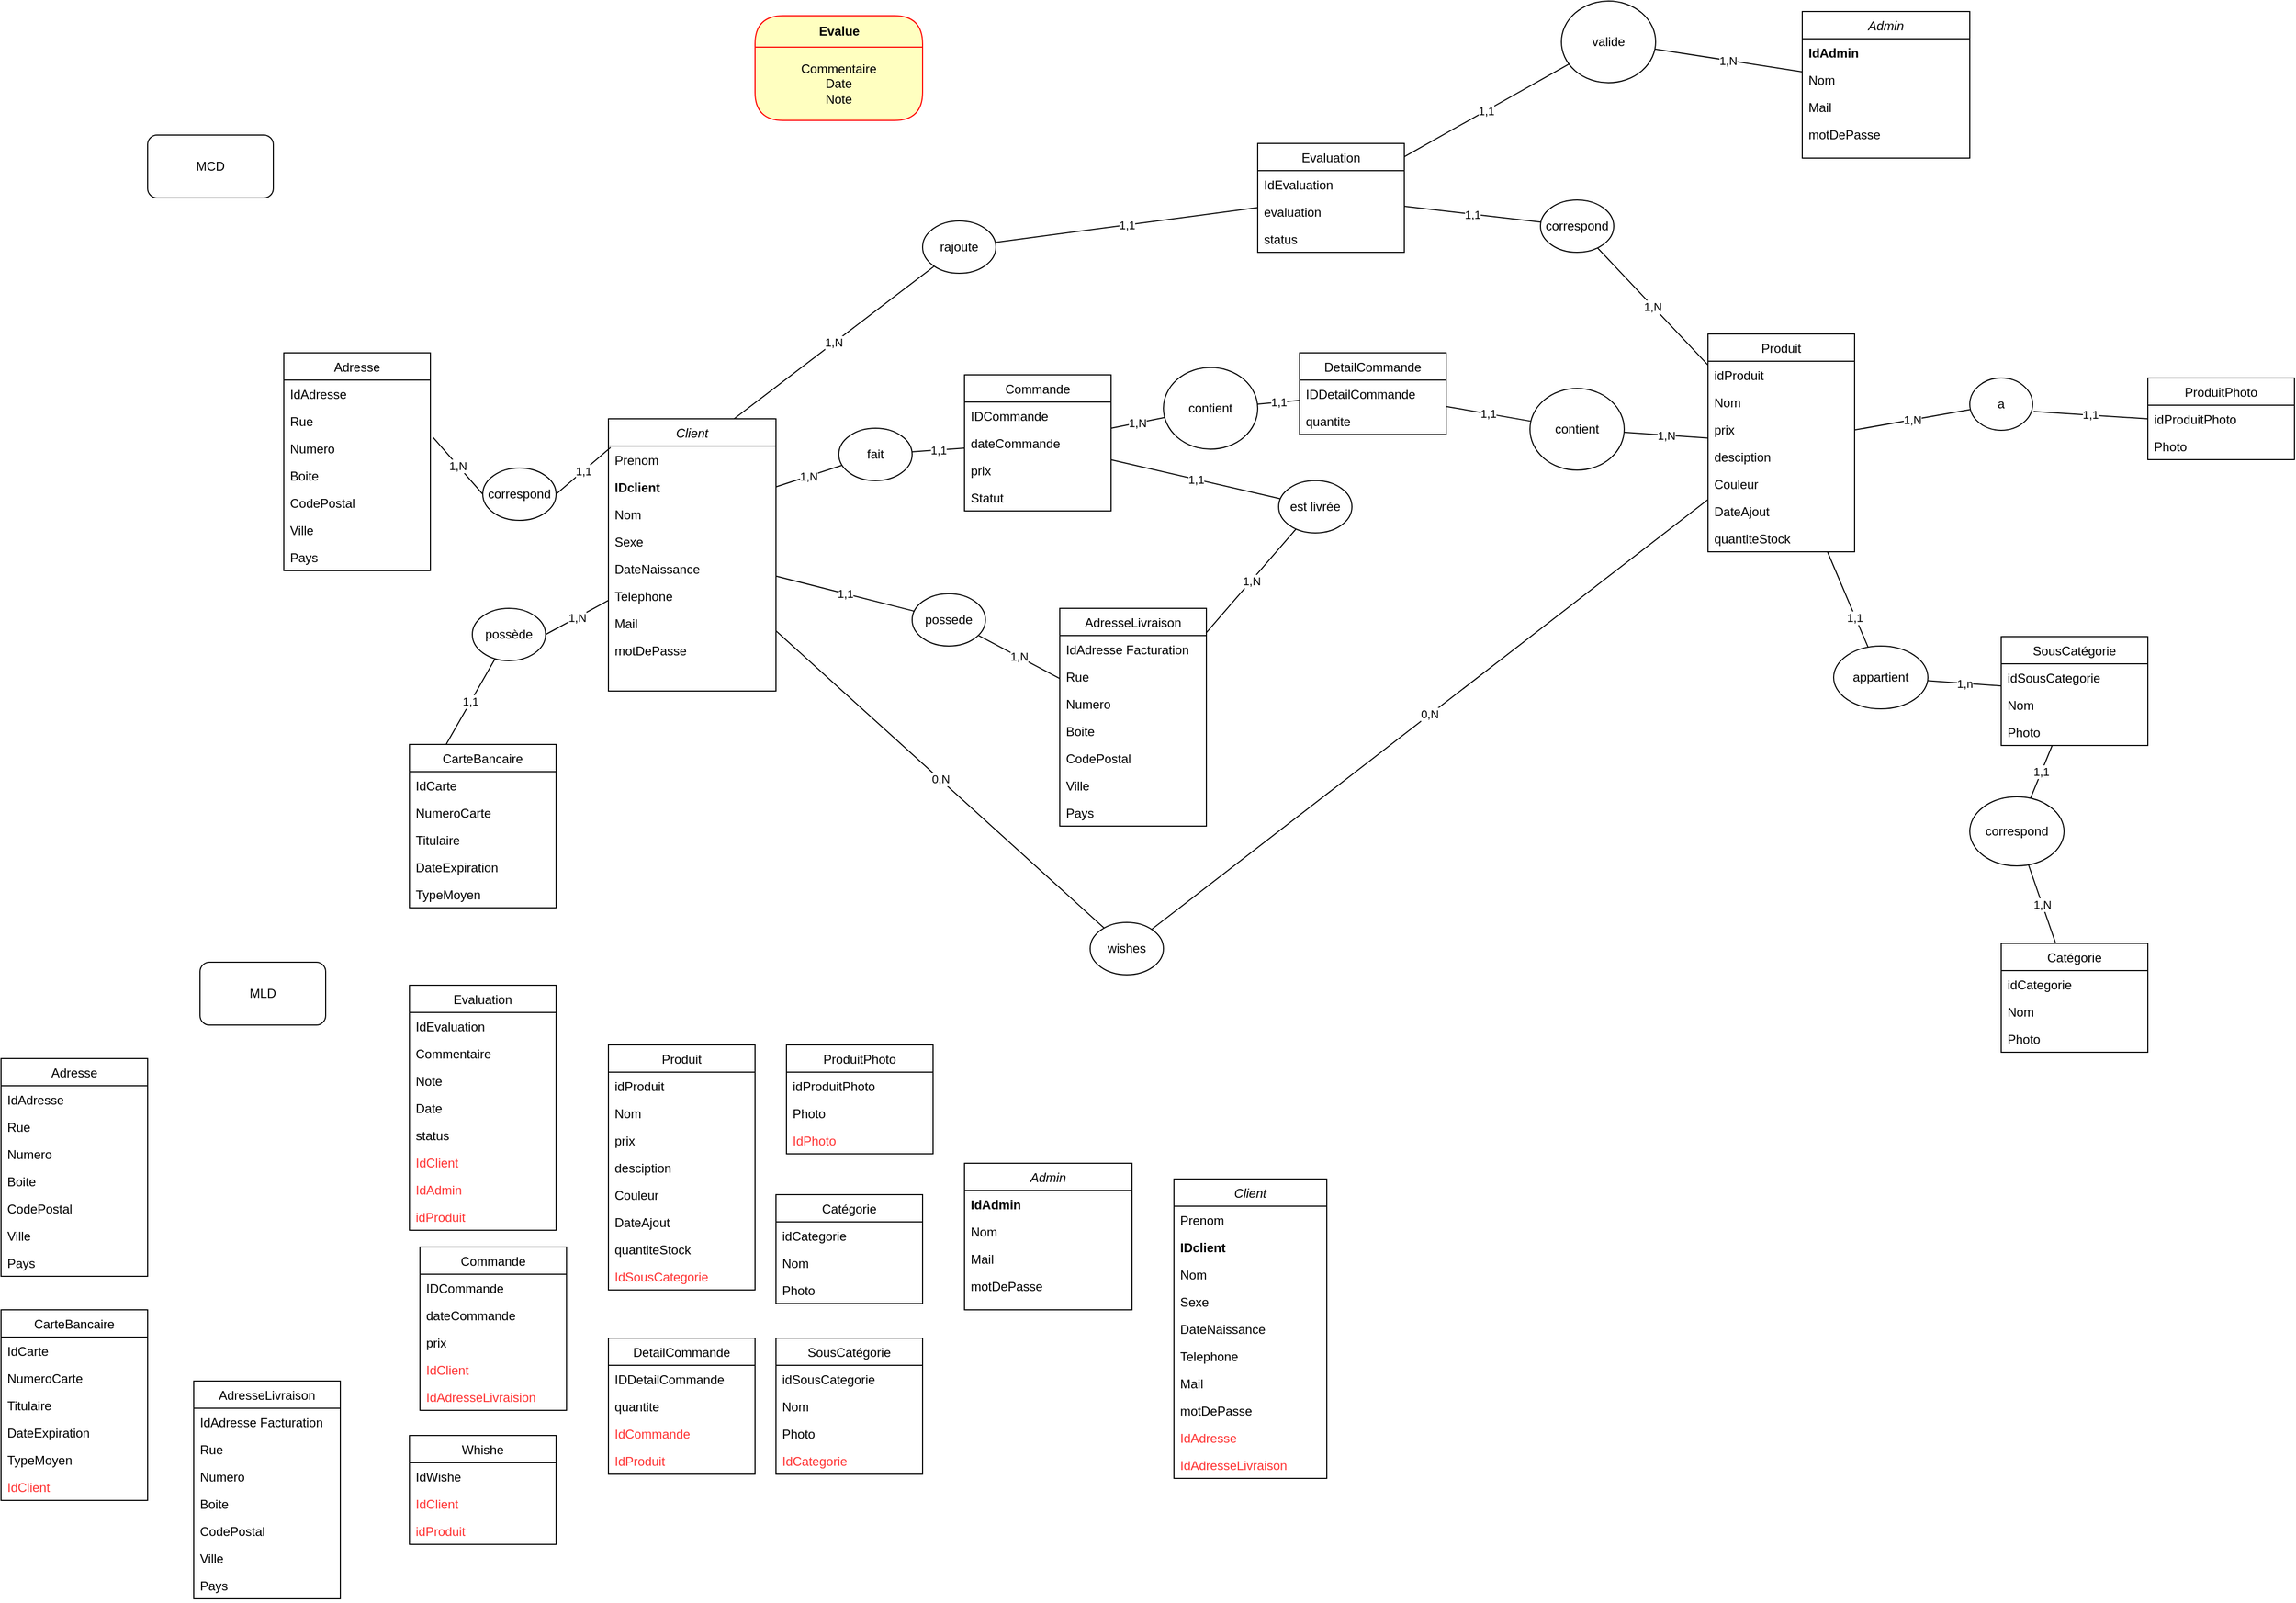 <mxfile version="13.6.2" type="device"><diagram id="tZwseEPi6iaYoEgMJnL9" name="Page-1"><mxGraphModel dx="1182" dy="1961" grid="1" gridSize="10" guides="1" tooltips="1" connect="1" arrows="1" fold="1" page="1" pageScale="1" pageWidth="827" pageHeight="1169" math="0" shadow="0"><root><mxCell id="0"/><mxCell id="1" parent="0"/><mxCell id="vcmM4hn7foM2d-s0weRd-78" value="1,n" style="endArrow=none;html=1;" parent="1" source="vcmM4hn7foM2d-s0weRd-72" target="vcmM4hn7foM2d-s0weRd-87" edge="1"><mxGeometry width="50" height="50" relative="1" as="geometry"><mxPoint x="2180" y="638" as="sourcePoint"/><mxPoint x="2180.707" y="351.739" as="targetPoint"/></mxGeometry></mxCell><mxCell id="vcmM4hn7foM2d-s0weRd-87" value="appartient" style="ellipse;whiteSpace=wrap;html=1;" parent="1" vertex="1"><mxGeometry x="1980" y="286" width="90" height="60" as="geometry"/></mxCell><mxCell id="vcmM4hn7foM2d-s0weRd-89" value="1,N" style="endArrow=none;html=1;" parent="1" source="v19GGUvGQYkKUI-MG2ty-47" target="vcmM4hn7foM2d-s0weRd-20" edge="1"><mxGeometry width="50" height="50" relative="1" as="geometry"><mxPoint x="1840" y="-290" as="sourcePoint"/><mxPoint x="2130" y="400" as="targetPoint"/></mxGeometry></mxCell><mxCell id="vcmM4hn7foM2d-s0weRd-91" value="" style="endArrow=none;html=1;" parent="1" source="vcmM4hn7foM2d-s0weRd-87" target="v19GGUvGQYkKUI-MG2ty-13" edge="1"><mxGeometry width="50" height="50" relative="1" as="geometry"><mxPoint x="1880" y="285.004" as="sourcePoint"/><mxPoint x="2238.18" y="356.212" as="targetPoint"/></mxGeometry></mxCell><mxCell id="vcmM4hn7foM2d-s0weRd-92" value="1,1" style="edgeLabel;html=1;align=center;verticalAlign=middle;resizable=0;points=[];" parent="vcmM4hn7foM2d-s0weRd-91" vertex="1" connectable="0"><mxGeometry x="-0.366" y="1" relative="1" as="geometry"><mxPoint as="offset"/></mxGeometry></mxCell><mxCell id="vcmM4hn7foM2d-s0weRd-93" value="1,1" style="endArrow=none;html=1;" parent="1" source="vcmM4hn7foM2d-s0weRd-72" target="v19GGUvGQYkKUI-MG2ty-44" edge="1"><mxGeometry width="50" height="50" relative="1" as="geometry"><mxPoint x="2170" y="327" as="sourcePoint"/><mxPoint x="2240" y="500" as="targetPoint"/></mxGeometry></mxCell><mxCell id="vcmM4hn7foM2d-s0weRd-98" value="wishes" style="ellipse;whiteSpace=wrap;html=1;" parent="1" vertex="1"><mxGeometry x="1270" y="550" width="70" height="50" as="geometry"/></mxCell><mxCell id="vcmM4hn7foM2d-s0weRd-99" value="0,N" style="endArrow=none;html=1;" parent="1" source="vcmM4hn7foM2d-s0weRd-6" target="vcmM4hn7foM2d-s0weRd-98" edge="1"><mxGeometry width="50" height="50" relative="1" as="geometry"><mxPoint x="1348.56" y="482.624" as="sourcePoint"/><mxPoint x="1854.78" y="311.164" as="targetPoint"/></mxGeometry></mxCell><mxCell id="vcmM4hn7foM2d-s0weRd-100" value="0,N" style="endArrow=none;html=1;" parent="1" source="vcmM4hn7foM2d-s0weRd-98" target="v19GGUvGQYkKUI-MG2ty-13" edge="1"><mxGeometry width="50" height="50" relative="1" as="geometry"><mxPoint x="1900" y="416.37" as="sourcePoint"/><mxPoint x="2017.4" y="198.794" as="targetPoint"/></mxGeometry></mxCell><mxCell id="vcmM4hn7foM2d-s0weRd-102" value="1,N" style="endArrow=none;html=1;exitX=1;exitY=0.5;exitDx=0;exitDy=0;" parent="1" source="vcmM4hn7foM2d-s0weRd-7" target="v19GGUvGQYkKUI-MG2ty-8" edge="1"><mxGeometry width="50" height="50" relative="1" as="geometry"><mxPoint x="1760" y="199" as="sourcePoint"/><mxPoint x="1030" y="120" as="targetPoint"/></mxGeometry></mxCell><mxCell id="vcmM4hn7foM2d-s0weRd-57" value="Catégorie" style="swimlane;fontStyle=0;childLayout=stackLayout;horizontal=1;startSize=26;fillColor=none;horizontalStack=0;resizeParent=1;resizeParentMax=0;resizeLast=0;collapsible=1;marginBottom=0;" parent="1" vertex="1"><mxGeometry x="2140" y="570" width="140" height="104" as="geometry"/></mxCell><mxCell id="vcmM4hn7foM2d-s0weRd-58" value="idCategorie" style="text;strokeColor=none;fillColor=none;align=left;verticalAlign=top;spacingLeft=4;spacingRight=4;overflow=hidden;rotatable=0;points=[[0,0.5],[1,0.5]];portConstraint=eastwest;" parent="vcmM4hn7foM2d-s0weRd-57" vertex="1"><mxGeometry y="26" width="140" height="26" as="geometry"/></mxCell><mxCell id="9danTp29dvYhnfTLT1BF-5" value="Nom" style="text;strokeColor=none;fillColor=none;align=left;verticalAlign=top;spacingLeft=4;spacingRight=4;overflow=hidden;rotatable=0;points=[[0,0.5],[1,0.5]];portConstraint=eastwest;" vertex="1" parent="vcmM4hn7foM2d-s0weRd-57"><mxGeometry y="52" width="140" height="26" as="geometry"/></mxCell><mxCell id="vcmM4hn7foM2d-s0weRd-59" value="Photo" style="text;strokeColor=none;fillColor=none;align=left;verticalAlign=top;spacingLeft=4;spacingRight=4;overflow=hidden;rotatable=0;points=[[0,0.5],[1,0.5]];portConstraint=eastwest;" parent="vcmM4hn7foM2d-s0weRd-57" vertex="1"><mxGeometry y="78" width="140" height="26" as="geometry"/></mxCell><mxCell id="vcmM4hn7foM2d-s0weRd-72" value="SousCatégorie" style="swimlane;fontStyle=0;childLayout=stackLayout;horizontal=1;startSize=26;fillColor=none;horizontalStack=0;resizeParent=1;resizeParentMax=0;resizeLast=0;collapsible=1;marginBottom=0;" parent="1" vertex="1"><mxGeometry x="2140" y="277" width="140" height="104" as="geometry"/></mxCell><mxCell id="vcmM4hn7foM2d-s0weRd-73" value="idSousCategorie" style="text;strokeColor=none;fillColor=none;align=left;verticalAlign=top;spacingLeft=4;spacingRight=4;overflow=hidden;rotatable=0;points=[[0,0.5],[1,0.5]];portConstraint=eastwest;" parent="vcmM4hn7foM2d-s0weRd-72" vertex="1"><mxGeometry y="26" width="140" height="26" as="geometry"/></mxCell><mxCell id="vcmM4hn7foM2d-s0weRd-74" value="Nom" style="text;strokeColor=none;fillColor=none;align=left;verticalAlign=top;spacingLeft=4;spacingRight=4;overflow=hidden;rotatable=0;points=[[0,0.5],[1,0.5]];portConstraint=eastwest;" parent="vcmM4hn7foM2d-s0weRd-72" vertex="1"><mxGeometry y="52" width="140" height="26" as="geometry"/></mxCell><mxCell id="9danTp29dvYhnfTLT1BF-4" value="Photo" style="text;strokeColor=none;fillColor=none;align=left;verticalAlign=top;spacingLeft=4;spacingRight=4;overflow=hidden;rotatable=0;points=[[0,0.5],[1,0.5]];portConstraint=eastwest;" vertex="1" parent="vcmM4hn7foM2d-s0weRd-72"><mxGeometry y="78" width="140" height="26" as="geometry"/></mxCell><mxCell id="vcmM4hn7foM2d-s0weRd-137" value="correspond" style="ellipse;whiteSpace=wrap;html=1;" parent="1" vertex="1"><mxGeometry x="690" y="116" width="70" height="50" as="geometry"/></mxCell><mxCell id="vcmM4hn7foM2d-s0weRd-6" value="Client" style="swimlane;fontStyle=2;align=center;verticalAlign=top;childLayout=stackLayout;horizontal=1;startSize=26;horizontalStack=0;resizeParent=1;resizeLast=0;collapsible=1;marginBottom=0;rounded=0;shadow=0;strokeWidth=1;" parent="1" vertex="1"><mxGeometry x="810" y="69" width="160" height="260" as="geometry"><mxRectangle x="230" y="140" width="160" height="26" as="alternateBounds"/></mxGeometry></mxCell><mxCell id="vcmM4hn7foM2d-s0weRd-17" value="Prenom" style="text;align=left;verticalAlign=top;spacingLeft=4;spacingRight=4;overflow=hidden;rotatable=0;points=[[0,0.5],[1,0.5]];portConstraint=eastwest;rounded=0;shadow=0;html=0;" parent="vcmM4hn7foM2d-s0weRd-6" vertex="1"><mxGeometry y="26" width="160" height="26" as="geometry"/></mxCell><mxCell id="vcmM4hn7foM2d-s0weRd-7" value="IDclient" style="text;align=left;verticalAlign=top;spacingLeft=4;spacingRight=4;overflow=hidden;rotatable=0;points=[[0,0.5],[1,0.5]];portConstraint=eastwest;fontStyle=1" parent="vcmM4hn7foM2d-s0weRd-6" vertex="1"><mxGeometry y="52" width="160" height="26" as="geometry"/></mxCell><mxCell id="vcmM4hn7foM2d-s0weRd-18" value="Nom" style="text;align=left;verticalAlign=top;spacingLeft=4;spacingRight=4;overflow=hidden;rotatable=0;points=[[0,0.5],[1,0.5]];portConstraint=eastwest;rounded=0;shadow=0;html=0;" parent="vcmM4hn7foM2d-s0weRd-6" vertex="1"><mxGeometry y="78" width="160" height="26" as="geometry"/></mxCell><mxCell id="vcmM4hn7foM2d-s0weRd-19" value="Sexe" style="text;align=left;verticalAlign=top;spacingLeft=4;spacingRight=4;overflow=hidden;rotatable=0;points=[[0,0.5],[1,0.5]];portConstraint=eastwest;rounded=0;shadow=0;html=0;" parent="vcmM4hn7foM2d-s0weRd-6" vertex="1"><mxGeometry y="104" width="160" height="26" as="geometry"/></mxCell><mxCell id="vcmM4hn7foM2d-s0weRd-33" value="DateNaissance" style="text;align=left;verticalAlign=top;spacingLeft=4;spacingRight=4;overflow=hidden;rotatable=0;points=[[0,0.5],[1,0.5]];portConstraint=eastwest;rounded=0;shadow=0;html=0;" parent="vcmM4hn7foM2d-s0weRd-6" vertex="1"><mxGeometry y="130" width="160" height="26" as="geometry"/></mxCell><mxCell id="vcmM4hn7foM2d-s0weRd-12" value="Telephone" style="text;align=left;verticalAlign=top;spacingLeft=4;spacingRight=4;overflow=hidden;rotatable=0;points=[[0,0.5],[1,0.5]];portConstraint=eastwest;rounded=0;shadow=0;html=0;" parent="vcmM4hn7foM2d-s0weRd-6" vertex="1"><mxGeometry y="156" width="160" height="26" as="geometry"/></mxCell><mxCell id="vcmM4hn7foM2d-s0weRd-10" value="Mail" style="text;align=left;verticalAlign=top;spacingLeft=4;spacingRight=4;overflow=hidden;rotatable=0;points=[[0,0.5],[1,0.5]];portConstraint=eastwest;" parent="vcmM4hn7foM2d-s0weRd-6" vertex="1"><mxGeometry y="182" width="160" height="26" as="geometry"/></mxCell><mxCell id="vcmM4hn7foM2d-s0weRd-153" value="motDePasse" style="text;align=left;verticalAlign=top;spacingLeft=4;spacingRight=4;overflow=hidden;rotatable=0;points=[[0,0.5],[1,0.5]];portConstraint=eastwest;" parent="vcmM4hn7foM2d-s0weRd-6" vertex="1"><mxGeometry y="208" width="160" height="26" as="geometry"/></mxCell><mxCell id="vcmM4hn7foM2d-s0weRd-143" value="1,N" style="endArrow=none;html=1;" parent="1" source="v19GGUvGQYkKUI-MG2ty-5" target="v19GGUvGQYkKUI-MG2ty-20" edge="1"><mxGeometry width="50" height="50" relative="1" as="geometry"><mxPoint x="1290" y="91.5" as="sourcePoint"/><mxPoint x="1360" y="93" as="targetPoint"/></mxGeometry></mxCell><mxCell id="vcmM4hn7foM2d-s0weRd-129" value="Adresse" style="swimlane;fontStyle=0;childLayout=stackLayout;horizontal=1;startSize=26;fillColor=none;horizontalStack=0;resizeParent=1;resizeParentMax=0;resizeLast=0;collapsible=1;marginBottom=0;" parent="1" vertex="1"><mxGeometry x="500" y="6" width="140" height="208" as="geometry"/></mxCell><mxCell id="vcmM4hn7foM2d-s0weRd-130" value="IdAdresse" style="text;strokeColor=none;fillColor=none;align=left;verticalAlign=top;spacingLeft=4;spacingRight=4;overflow=hidden;rotatable=0;points=[[0,0.5],[1,0.5]];portConstraint=eastwest;" parent="vcmM4hn7foM2d-s0weRd-129" vertex="1"><mxGeometry y="26" width="140" height="26" as="geometry"/></mxCell><mxCell id="vcmM4hn7foM2d-s0weRd-131" value="Rue" style="text;strokeColor=none;fillColor=none;align=left;verticalAlign=top;spacingLeft=4;spacingRight=4;overflow=hidden;rotatable=0;points=[[0,0.5],[1,0.5]];portConstraint=eastwest;" parent="vcmM4hn7foM2d-s0weRd-129" vertex="1"><mxGeometry y="52" width="140" height="26" as="geometry"/></mxCell><mxCell id="vcmM4hn7foM2d-s0weRd-132" value="Numero" style="text;strokeColor=none;fillColor=none;align=left;verticalAlign=top;spacingLeft=4;spacingRight=4;overflow=hidden;rotatable=0;points=[[0,0.5],[1,0.5]];portConstraint=eastwest;" parent="vcmM4hn7foM2d-s0weRd-129" vertex="1"><mxGeometry y="78" width="140" height="26" as="geometry"/></mxCell><mxCell id="vcmM4hn7foM2d-s0weRd-133" value="Boite" style="text;strokeColor=none;fillColor=none;align=left;verticalAlign=top;spacingLeft=4;spacingRight=4;overflow=hidden;rotatable=0;points=[[0,0.5],[1,0.5]];portConstraint=eastwest;" parent="vcmM4hn7foM2d-s0weRd-129" vertex="1"><mxGeometry y="104" width="140" height="26" as="geometry"/></mxCell><mxCell id="vcmM4hn7foM2d-s0weRd-134" value="CodePostal" style="text;strokeColor=none;fillColor=none;align=left;verticalAlign=top;spacingLeft=4;spacingRight=4;overflow=hidden;rotatable=0;points=[[0,0.5],[1,0.5]];portConstraint=eastwest;" parent="vcmM4hn7foM2d-s0weRd-129" vertex="1"><mxGeometry y="130" width="140" height="26" as="geometry"/></mxCell><mxCell id="vcmM4hn7foM2d-s0weRd-135" value="Ville" style="text;strokeColor=none;fillColor=none;align=left;verticalAlign=top;spacingLeft=4;spacingRight=4;overflow=hidden;rotatable=0;points=[[0,0.5],[1,0.5]];portConstraint=eastwest;" parent="vcmM4hn7foM2d-s0weRd-129" vertex="1"><mxGeometry y="156" width="140" height="26" as="geometry"/></mxCell><mxCell id="vcmM4hn7foM2d-s0weRd-136" value="Pays" style="text;strokeColor=none;fillColor=none;align=left;verticalAlign=top;spacingLeft=4;spacingRight=4;overflow=hidden;rotatable=0;points=[[0,0.5],[1,0.5]];portConstraint=eastwest;" parent="vcmM4hn7foM2d-s0weRd-129" vertex="1"><mxGeometry y="182" width="140" height="26" as="geometry"/></mxCell><mxCell id="vcmM4hn7foM2d-s0weRd-144" value="1,N" style="endArrow=none;html=1;exitX=1.017;exitY=0.1;exitDx=0;exitDy=0;entryX=0;entryY=0.5;entryDx=0;entryDy=0;exitPerimeter=0;" parent="1" source="vcmM4hn7foM2d-s0weRd-132" target="vcmM4hn7foM2d-s0weRd-137" edge="1"><mxGeometry width="50" height="50" relative="1" as="geometry"><mxPoint x="1020" y="65" as="sourcePoint"/><mxPoint x="1105" y="74" as="targetPoint"/></mxGeometry></mxCell><mxCell id="vcmM4hn7foM2d-s0weRd-145" value="1,1" style="endArrow=none;html=1;exitX=0.013;exitY=0.054;exitDx=0;exitDy=0;entryX=1;entryY=0.5;entryDx=0;entryDy=0;exitPerimeter=0;" parent="1" source="vcmM4hn7foM2d-s0weRd-17" target="vcmM4hn7foM2d-s0weRd-137" edge="1"><mxGeometry width="50" height="50" relative="1" as="geometry"><mxPoint x="652.38" y="96.6" as="sourcePoint"/><mxPoint x="700" y="151" as="targetPoint"/></mxGeometry></mxCell><mxCell id="vcmM4hn7foM2d-s0weRd-111" value="AdresseLivraison" style="swimlane;fontStyle=0;childLayout=stackLayout;horizontal=1;startSize=26;fillColor=none;horizontalStack=0;resizeParent=1;resizeParentMax=0;resizeLast=0;collapsible=1;marginBottom=0;" parent="1" vertex="1"><mxGeometry x="1241" y="250" width="140" height="208" as="geometry"/></mxCell><mxCell id="vcmM4hn7foM2d-s0weRd-112" value="IdAdresse Facturation" style="text;strokeColor=none;fillColor=none;align=left;verticalAlign=top;spacingLeft=4;spacingRight=4;overflow=hidden;rotatable=0;points=[[0,0.5],[1,0.5]];portConstraint=eastwest;" parent="vcmM4hn7foM2d-s0weRd-111" vertex="1"><mxGeometry y="26" width="140" height="26" as="geometry"/></mxCell><mxCell id="vcmM4hn7foM2d-s0weRd-113" value="Rue" style="text;strokeColor=none;fillColor=none;align=left;verticalAlign=top;spacingLeft=4;spacingRight=4;overflow=hidden;rotatable=0;points=[[0,0.5],[1,0.5]];portConstraint=eastwest;" parent="vcmM4hn7foM2d-s0weRd-111" vertex="1"><mxGeometry y="52" width="140" height="26" as="geometry"/></mxCell><mxCell id="vcmM4hn7foM2d-s0weRd-124" value="Numero" style="text;strokeColor=none;fillColor=none;align=left;verticalAlign=top;spacingLeft=4;spacingRight=4;overflow=hidden;rotatable=0;points=[[0,0.5],[1,0.5]];portConstraint=eastwest;" parent="vcmM4hn7foM2d-s0weRd-111" vertex="1"><mxGeometry y="78" width="140" height="26" as="geometry"/></mxCell><mxCell id="vcmM4hn7foM2d-s0weRd-125" value="Boite" style="text;strokeColor=none;fillColor=none;align=left;verticalAlign=top;spacingLeft=4;spacingRight=4;overflow=hidden;rotatable=0;points=[[0,0.5],[1,0.5]];portConstraint=eastwest;" parent="vcmM4hn7foM2d-s0weRd-111" vertex="1"><mxGeometry y="104" width="140" height="26" as="geometry"/></mxCell><mxCell id="vcmM4hn7foM2d-s0weRd-126" value="CodePostal" style="text;strokeColor=none;fillColor=none;align=left;verticalAlign=top;spacingLeft=4;spacingRight=4;overflow=hidden;rotatable=0;points=[[0,0.5],[1,0.5]];portConstraint=eastwest;" parent="vcmM4hn7foM2d-s0weRd-111" vertex="1"><mxGeometry y="130" width="140" height="26" as="geometry"/></mxCell><mxCell id="vcmM4hn7foM2d-s0weRd-127" value="Ville" style="text;strokeColor=none;fillColor=none;align=left;verticalAlign=top;spacingLeft=4;spacingRight=4;overflow=hidden;rotatable=0;points=[[0,0.5],[1,0.5]];portConstraint=eastwest;" parent="vcmM4hn7foM2d-s0weRd-111" vertex="1"><mxGeometry y="156" width="140" height="26" as="geometry"/></mxCell><mxCell id="vcmM4hn7foM2d-s0weRd-128" value="Pays" style="text;strokeColor=none;fillColor=none;align=left;verticalAlign=top;spacingLeft=4;spacingRight=4;overflow=hidden;rotatable=0;points=[[0,0.5],[1,0.5]];portConstraint=eastwest;" parent="vcmM4hn7foM2d-s0weRd-111" vertex="1"><mxGeometry y="182" width="140" height="26" as="geometry"/></mxCell><mxCell id="vcmM4hn7foM2d-s0weRd-149" value="possede" style="ellipse;whiteSpace=wrap;html=1;" parent="1" vertex="1"><mxGeometry x="1100" y="236" width="70" height="50" as="geometry"/></mxCell><mxCell id="vcmM4hn7foM2d-s0weRd-150" value="1,1" style="endArrow=none;html=1;" parent="1" source="vcmM4hn7foM2d-s0weRd-149" target="vcmM4hn7foM2d-s0weRd-6" edge="1"><mxGeometry width="50" height="50" relative="1" as="geometry"><mxPoint x="1020" y="65" as="sourcePoint"/><mxPoint x="1080" y="180" as="targetPoint"/></mxGeometry></mxCell><mxCell id="vcmM4hn7foM2d-s0weRd-151" value="1,N" style="endArrow=none;html=1;" parent="1" source="vcmM4hn7foM2d-s0weRd-111" target="vcmM4hn7foM2d-s0weRd-149" edge="1"><mxGeometry width="50" height="50" relative="1" as="geometry"><mxPoint x="1179.999" y="371.322" as="sourcePoint"/><mxPoint x="1200.25" y="280" as="targetPoint"/></mxGeometry></mxCell><mxCell id="vcmM4hn7foM2d-s0weRd-154" value="possède" style="ellipse;whiteSpace=wrap;html=1;" parent="1" vertex="1"><mxGeometry x="680" y="250" width="70" height="50" as="geometry"/></mxCell><mxCell id="vcmM4hn7foM2d-s0weRd-155" value="CarteBancaire" style="swimlane;fontStyle=0;childLayout=stackLayout;horizontal=1;startSize=26;fillColor=none;horizontalStack=0;resizeParent=1;resizeParentMax=0;resizeLast=0;collapsible=1;marginBottom=0;" parent="1" vertex="1"><mxGeometry x="620" y="380" width="140" height="156" as="geometry"/></mxCell><mxCell id="vcmM4hn7foM2d-s0weRd-156" value="IdCarte" style="text;strokeColor=none;fillColor=none;align=left;verticalAlign=top;spacingLeft=4;spacingRight=4;overflow=hidden;rotatable=0;points=[[0,0.5],[1,0.5]];portConstraint=eastwest;" parent="vcmM4hn7foM2d-s0weRd-155" vertex="1"><mxGeometry y="26" width="140" height="26" as="geometry"/></mxCell><mxCell id="vcmM4hn7foM2d-s0weRd-157" value="NumeroCarte" style="text;strokeColor=none;fillColor=none;align=left;verticalAlign=top;spacingLeft=4;spacingRight=4;overflow=hidden;rotatable=0;points=[[0,0.5],[1,0.5]];portConstraint=eastwest;" parent="vcmM4hn7foM2d-s0weRd-155" vertex="1"><mxGeometry y="52" width="140" height="26" as="geometry"/></mxCell><mxCell id="vcmM4hn7foM2d-s0weRd-158" value="Titulaire" style="text;strokeColor=none;fillColor=none;align=left;verticalAlign=top;spacingLeft=4;spacingRight=4;overflow=hidden;rotatable=0;points=[[0,0.5],[1,0.5]];portConstraint=eastwest;" parent="vcmM4hn7foM2d-s0weRd-155" vertex="1"><mxGeometry y="78" width="140" height="26" as="geometry"/></mxCell><mxCell id="vcmM4hn7foM2d-s0weRd-159" value="DateExpiration" style="text;strokeColor=none;fillColor=none;align=left;verticalAlign=top;spacingLeft=4;spacingRight=4;overflow=hidden;rotatable=0;points=[[0,0.5],[1,0.5]];portConstraint=eastwest;" parent="vcmM4hn7foM2d-s0weRd-155" vertex="1"><mxGeometry y="104" width="140" height="26" as="geometry"/></mxCell><mxCell id="vcmM4hn7foM2d-s0weRd-165" value="TypeMoyen" style="text;strokeColor=none;fillColor=none;align=left;verticalAlign=top;spacingLeft=4;spacingRight=4;overflow=hidden;rotatable=0;points=[[0,0.5],[1,0.5]];portConstraint=eastwest;" parent="vcmM4hn7foM2d-s0weRd-155" vertex="1"><mxGeometry y="130" width="140" height="26" as="geometry"/></mxCell><mxCell id="vcmM4hn7foM2d-s0weRd-161" value="1,N" style="endArrow=none;html=1;exitX=1;exitY=0.5;exitDx=0;exitDy=0;" parent="1" source="vcmM4hn7foM2d-s0weRd-154" target="vcmM4hn7foM2d-s0weRd-6" edge="1"><mxGeometry width="50" height="50" relative="1" as="geometry"><mxPoint x="652.38" y="96.6" as="sourcePoint"/><mxPoint x="850" y="260" as="targetPoint"/></mxGeometry></mxCell><mxCell id="vcmM4hn7foM2d-s0weRd-162" value="1,1" style="endArrow=none;html=1;exitX=0.25;exitY=0;exitDx=0;exitDy=0;" parent="1" source="vcmM4hn7foM2d-s0weRd-155" target="vcmM4hn7foM2d-s0weRd-154" edge="1"><mxGeometry width="50" height="50" relative="1" as="geometry"><mxPoint x="850" y="185" as="sourcePoint"/><mxPoint x="739.749" y="257.322" as="targetPoint"/></mxGeometry></mxCell><mxCell id="vcmM4hn7foM2d-s0weRd-20" value="Admin" style="swimlane;fontStyle=2;align=center;verticalAlign=top;childLayout=stackLayout;horizontal=1;startSize=26;horizontalStack=0;resizeParent=1;resizeLast=0;collapsible=1;marginBottom=0;rounded=0;shadow=0;strokeWidth=1;" parent="1" vertex="1"><mxGeometry x="1950" y="-320" width="160" height="140" as="geometry"><mxRectangle x="230" y="140" width="160" height="26" as="alternateBounds"/></mxGeometry></mxCell><mxCell id="vcmM4hn7foM2d-s0weRd-21" value="IdAdmin" style="text;align=left;verticalAlign=top;spacingLeft=4;spacingRight=4;overflow=hidden;rotatable=0;points=[[0,0.5],[1,0.5]];portConstraint=eastwest;fontStyle=1" parent="vcmM4hn7foM2d-s0weRd-20" vertex="1"><mxGeometry y="26" width="160" height="26" as="geometry"/></mxCell><mxCell id="vcmM4hn7foM2d-s0weRd-22" value="Nom" style="text;align=left;verticalAlign=top;spacingLeft=4;spacingRight=4;overflow=hidden;rotatable=0;points=[[0,0.5],[1,0.5]];portConstraint=eastwest;rounded=0;shadow=0;html=0;" parent="vcmM4hn7foM2d-s0weRd-20" vertex="1"><mxGeometry y="52" width="160" height="26" as="geometry"/></mxCell><mxCell id="vcmM4hn7foM2d-s0weRd-31" value="Mail" style="text;align=left;verticalAlign=top;spacingLeft=4;spacingRight=4;overflow=hidden;rotatable=0;points=[[0,0.5],[1,0.5]];portConstraint=eastwest;" parent="vcmM4hn7foM2d-s0weRd-20" vertex="1"><mxGeometry y="78" width="160" height="26" as="geometry"/></mxCell><mxCell id="vcmM4hn7foM2d-s0weRd-32" value="motDePasse" style="text;align=left;verticalAlign=top;spacingLeft=4;spacingRight=4;overflow=hidden;rotatable=0;points=[[0,0.5],[1,0.5]];portConstraint=eastwest;" parent="vcmM4hn7foM2d-s0weRd-20" vertex="1"><mxGeometry y="104" width="160" height="26" as="geometry"/></mxCell><mxCell id="vcmM4hn7foM2d-s0weRd-168" value="Evalue" style="swimlane;html=1;fontStyle=1;align=center;verticalAlign=middle;childLayout=stackLayout;horizontal=1;startSize=30;horizontalStack=0;resizeParent=0;resizeLast=1;container=0;fontColor=#000000;collapsible=0;rounded=1;arcSize=30;strokeColor=#ff0000;fillColor=#ffffc0;swimlaneFillColor=#ffffc0;dropTarget=0;" parent="1" vertex="1"><mxGeometry x="950" y="-316" width="160" height="100" as="geometry"/></mxCell><mxCell id="vcmM4hn7foM2d-s0weRd-169" value="Commentaire&lt;br&gt;Date&lt;br&gt;Note" style="text;html=1;strokeColor=none;fillColor=none;align=center;verticalAlign=middle;spacingLeft=4;spacingRight=4;whiteSpace=wrap;overflow=hidden;rotatable=0;fontColor=#000000;" parent="vcmM4hn7foM2d-s0weRd-168" vertex="1"><mxGeometry y="30" width="160" height="70" as="geometry"/></mxCell><mxCell id="vcmM4hn7foM2d-s0weRd-170" value="1,N" style="endArrow=none;html=1;exitX=0.75;exitY=0;exitDx=0;exitDy=0;" parent="1" source="vcmM4hn7foM2d-s0weRd-6" target="v19GGUvGQYkKUI-MG2ty-51" edge="1"><mxGeometry width="50" height="50" relative="1" as="geometry"><mxPoint x="1020" y="65" as="sourcePoint"/><mxPoint x="1080" y="-60" as="targetPoint"/></mxGeometry></mxCell><mxCell id="v19GGUvGQYkKUI-MG2ty-8" value="fait" style="ellipse;whiteSpace=wrap;html=1;" parent="1" vertex="1"><mxGeometry x="1030" y="78" width="70" height="50" as="geometry"/></mxCell><mxCell id="v19GGUvGQYkKUI-MG2ty-9" value="est livrée" style="ellipse;whiteSpace=wrap;html=1;" parent="1" vertex="1"><mxGeometry x="1450" y="128" width="70" height="50" as="geometry"/></mxCell><mxCell id="v19GGUvGQYkKUI-MG2ty-10" value="1,1" style="endArrow=none;html=1;" parent="1" source="v19GGUvGQYkKUI-MG2ty-5" target="v19GGUvGQYkKUI-MG2ty-8" edge="1"><mxGeometry width="50" height="50" relative="1" as="geometry"><mxPoint x="1140" y="80" as="sourcePoint"/><mxPoint x="1130" y="89.34" as="targetPoint"/></mxGeometry></mxCell><mxCell id="v19GGUvGQYkKUI-MG2ty-13" value="Produit" style="swimlane;fontStyle=0;childLayout=stackLayout;horizontal=1;startSize=26;fillColor=none;horizontalStack=0;resizeParent=1;resizeParentMax=0;resizeLast=0;collapsible=1;marginBottom=0;" parent="1" vertex="1"><mxGeometry x="1860" y="-12" width="140" height="208" as="geometry"/></mxCell><mxCell id="v19GGUvGQYkKUI-MG2ty-14" value="idProduit" style="text;strokeColor=none;fillColor=none;align=left;verticalAlign=top;spacingLeft=4;spacingRight=4;overflow=hidden;rotatable=0;points=[[0,0.5],[1,0.5]];portConstraint=eastwest;" parent="v19GGUvGQYkKUI-MG2ty-13" vertex="1"><mxGeometry y="26" width="140" height="26" as="geometry"/></mxCell><mxCell id="v19GGUvGQYkKUI-MG2ty-15" value="Nom" style="text;strokeColor=none;fillColor=none;align=left;verticalAlign=top;spacingLeft=4;spacingRight=4;overflow=hidden;rotatable=0;points=[[0,0.5],[1,0.5]];portConstraint=eastwest;" parent="v19GGUvGQYkKUI-MG2ty-13" vertex="1"><mxGeometry y="52" width="140" height="26" as="geometry"/></mxCell><mxCell id="v19GGUvGQYkKUI-MG2ty-16" value="prix" style="text;strokeColor=none;fillColor=none;align=left;verticalAlign=top;spacingLeft=4;spacingRight=4;overflow=hidden;rotatable=0;points=[[0,0.5],[1,0.5]];portConstraint=eastwest;" parent="v19GGUvGQYkKUI-MG2ty-13" vertex="1"><mxGeometry y="78" width="140" height="26" as="geometry"/></mxCell><mxCell id="v19GGUvGQYkKUI-MG2ty-17" value="desciption" style="text;strokeColor=none;fillColor=none;align=left;verticalAlign=top;spacingLeft=4;spacingRight=4;overflow=hidden;rotatable=0;points=[[0,0.5],[1,0.5]];portConstraint=eastwest;" parent="v19GGUvGQYkKUI-MG2ty-13" vertex="1"><mxGeometry y="104" width="140" height="26" as="geometry"/></mxCell><mxCell id="v19GGUvGQYkKUI-MG2ty-18" value="Couleur" style="text;strokeColor=none;fillColor=none;align=left;verticalAlign=top;spacingLeft=4;spacingRight=4;overflow=hidden;rotatable=0;points=[[0,0.5],[1,0.5]];portConstraint=eastwest;" parent="v19GGUvGQYkKUI-MG2ty-13" vertex="1"><mxGeometry y="130" width="140" height="26" as="geometry"/></mxCell><mxCell id="v19GGUvGQYkKUI-MG2ty-21" value="DateAjout" style="text;strokeColor=none;fillColor=none;align=left;verticalAlign=top;spacingLeft=4;spacingRight=4;overflow=hidden;rotatable=0;points=[[0,0.5],[1,0.5]];portConstraint=eastwest;" parent="v19GGUvGQYkKUI-MG2ty-13" vertex="1"><mxGeometry y="156" width="140" height="26" as="geometry"/></mxCell><mxCell id="v19GGUvGQYkKUI-MG2ty-19" value="quantiteStock" style="text;strokeColor=none;fillColor=none;align=left;verticalAlign=top;spacingLeft=4;spacingRight=4;overflow=hidden;rotatable=0;points=[[0,0.5],[1,0.5]];portConstraint=eastwest;" parent="v19GGUvGQYkKUI-MG2ty-13" vertex="1"><mxGeometry y="182" width="140" height="26" as="geometry"/></mxCell><mxCell id="v19GGUvGQYkKUI-MG2ty-20" value="contient" style="ellipse;whiteSpace=wrap;html=1;" parent="1" vertex="1"><mxGeometry x="1340" y="20" width="90" height="78" as="geometry"/></mxCell><mxCell id="v19GGUvGQYkKUI-MG2ty-22" value="1,N" style="endArrow=none;html=1;" parent="1" source="v19GGUvGQYkKUI-MG2ty-29" target="v19GGUvGQYkKUI-MG2ty-13" edge="1"><mxGeometry width="50" height="50" relative="1" as="geometry"><mxPoint x="1790" y="80" as="sourcePoint"/><mxPoint x="1350.014" y="104.182" as="targetPoint"/></mxGeometry></mxCell><mxCell id="v19GGUvGQYkKUI-MG2ty-23" value="1,1" style="endArrow=none;html=1;" parent="1" source="v19GGUvGQYkKUI-MG2ty-9" target="v19GGUvGQYkKUI-MG2ty-5" edge="1"><mxGeometry width="50" height="50" relative="1" as="geometry"><mxPoint x="1259.895" y="244.383" as="sourcePoint"/><mxPoint x="1234.22" y="144" as="targetPoint"/></mxGeometry></mxCell><mxCell id="v19GGUvGQYkKUI-MG2ty-24" value="1,N" style="endArrow=none;html=1;" parent="1" source="v19GGUvGQYkKUI-MG2ty-9" target="vcmM4hn7foM2d-s0weRd-111" edge="1"><mxGeometry width="50" height="50" relative="1" as="geometry"><mxPoint x="1268.895" y="254.383" as="sourcePoint"/><mxPoint x="1243.22" y="154" as="targetPoint"/></mxGeometry></mxCell><mxCell id="v19GGUvGQYkKUI-MG2ty-25" value="DetailCommande" style="swimlane;fontStyle=0;childLayout=stackLayout;horizontal=1;startSize=26;fillColor=none;horizontalStack=0;resizeParent=1;resizeParentMax=0;resizeLast=0;collapsible=1;marginBottom=0;" parent="1" vertex="1"><mxGeometry x="1470" y="6" width="140" height="78" as="geometry"/></mxCell><mxCell id="v19GGUvGQYkKUI-MG2ty-26" value="IDDetailCommande" style="text;strokeColor=none;fillColor=none;align=left;verticalAlign=top;spacingLeft=4;spacingRight=4;overflow=hidden;rotatable=0;points=[[0,0.5],[1,0.5]];portConstraint=eastwest;" parent="v19GGUvGQYkKUI-MG2ty-25" vertex="1"><mxGeometry y="26" width="140" height="26" as="geometry"/></mxCell><mxCell id="v19GGUvGQYkKUI-MG2ty-28" value="quantite" style="text;strokeColor=none;fillColor=none;align=left;verticalAlign=top;spacingLeft=4;spacingRight=4;overflow=hidden;rotatable=0;points=[[0,0.5],[1,0.5]];portConstraint=eastwest;" parent="v19GGUvGQYkKUI-MG2ty-25" vertex="1"><mxGeometry y="52" width="140" height="26" as="geometry"/></mxCell><mxCell id="v19GGUvGQYkKUI-MG2ty-29" value="contient" style="ellipse;whiteSpace=wrap;html=1;" parent="1" vertex="1"><mxGeometry x="1690" y="40" width="90" height="78" as="geometry"/></mxCell><mxCell id="v19GGUvGQYkKUI-MG2ty-31" value="1,1" style="endArrow=none;html=1;" parent="1" source="v19GGUvGQYkKUI-MG2ty-20" target="v19GGUvGQYkKUI-MG2ty-25" edge="1"><mxGeometry width="50" height="50" relative="1" as="geometry"><mxPoint x="1300" y="106.968" as="sourcePoint"/><mxPoint x="1340.15" y="109.817" as="targetPoint"/></mxGeometry></mxCell><mxCell id="v19GGUvGQYkKUI-MG2ty-33" value="1,1" style="endArrow=none;html=1;" parent="1" source="v19GGUvGQYkKUI-MG2ty-25" target="v19GGUvGQYkKUI-MG2ty-29" edge="1"><mxGeometry width="50" height="50" relative="1" as="geometry"><mxPoint x="1417.085" y="85.655" as="sourcePoint"/><mxPoint x="1473.816" y="38" as="targetPoint"/></mxGeometry></mxCell><mxCell id="v19GGUvGQYkKUI-MG2ty-44" value="correspond" style="ellipse;whiteSpace=wrap;html=1;" parent="1" vertex="1"><mxGeometry x="2110" y="430" width="90" height="66" as="geometry"/></mxCell><mxCell id="v19GGUvGQYkKUI-MG2ty-45" value="1,N" style="endArrow=none;html=1;" parent="1" source="vcmM4hn7foM2d-s0weRd-57" target="v19GGUvGQYkKUI-MG2ty-44" edge="1"><mxGeometry width="50" height="50" relative="1" as="geometry"><mxPoint x="2232.717" y="448" as="sourcePoint"/><mxPoint x="2254.534" y="514.905" as="targetPoint"/></mxGeometry></mxCell><mxCell id="v19GGUvGQYkKUI-MG2ty-47" value="valide" style="ellipse;whiteSpace=wrap;html=1;" parent="1" vertex="1"><mxGeometry x="1720" y="-330" width="90" height="78" as="geometry"/></mxCell><mxCell id="v19GGUvGQYkKUI-MG2ty-48" value="Evaluation" style="swimlane;fontStyle=0;childLayout=stackLayout;horizontal=1;startSize=26;fillColor=none;horizontalStack=0;resizeParent=1;resizeParentMax=0;resizeLast=0;collapsible=1;marginBottom=0;" parent="1" vertex="1"><mxGeometry x="1430" y="-194" width="140" height="104" as="geometry"/></mxCell><mxCell id="v19GGUvGQYkKUI-MG2ty-49" value="IdEvaluation" style="text;strokeColor=none;fillColor=none;align=left;verticalAlign=top;spacingLeft=4;spacingRight=4;overflow=hidden;rotatable=0;points=[[0,0.5],[1,0.5]];portConstraint=eastwest;" parent="v19GGUvGQYkKUI-MG2ty-48" vertex="1"><mxGeometry y="26" width="140" height="26" as="geometry"/></mxCell><mxCell id="v19GGUvGQYkKUI-MG2ty-57" value="evaluation" style="text;strokeColor=none;fillColor=none;align=left;verticalAlign=top;spacingLeft=4;spacingRight=4;overflow=hidden;rotatable=0;points=[[0,0.5],[1,0.5]];portConstraint=eastwest;" parent="v19GGUvGQYkKUI-MG2ty-48" vertex="1"><mxGeometry y="52" width="140" height="26" as="geometry"/></mxCell><mxCell id="v19GGUvGQYkKUI-MG2ty-50" value="status" style="text;strokeColor=none;fillColor=none;align=left;verticalAlign=top;spacingLeft=4;spacingRight=4;overflow=hidden;rotatable=0;points=[[0,0.5],[1,0.5]];portConstraint=eastwest;" parent="v19GGUvGQYkKUI-MG2ty-48" vertex="1"><mxGeometry y="78" width="140" height="26" as="geometry"/></mxCell><mxCell id="v19GGUvGQYkKUI-MG2ty-51" value="rajoute" style="ellipse;whiteSpace=wrap;html=1;" parent="1" vertex="1"><mxGeometry x="1110" y="-120" width="70" height="50" as="geometry"/></mxCell><mxCell id="v19GGUvGQYkKUI-MG2ty-53" value="1,1" style="endArrow=none;html=1;" parent="1" source="v19GGUvGQYkKUI-MG2ty-51" target="v19GGUvGQYkKUI-MG2ty-48" edge="1"><mxGeometry width="50" height="50" relative="1" as="geometry"><mxPoint x="1170" y="-177.12" as="sourcePoint"/><mxPoint x="1361.077" y="-322.872" as="targetPoint"/></mxGeometry></mxCell><mxCell id="v19GGUvGQYkKUI-MG2ty-54" value="1,N" style="endArrow=none;html=1;" parent="1" source="v19GGUvGQYkKUI-MG2ty-13" target="v19GGUvGQYkKUI-MG2ty-55" edge="1"><mxGeometry width="50" height="50" relative="1" as="geometry"><mxPoint x="1360" y="113.41" as="sourcePoint"/><mxPoint x="1510" y="-15.59" as="targetPoint"/></mxGeometry></mxCell><mxCell id="v19GGUvGQYkKUI-MG2ty-55" value="correspond" style="ellipse;whiteSpace=wrap;html=1;" parent="1" vertex="1"><mxGeometry x="1700" y="-140" width="70" height="50" as="geometry"/></mxCell><mxCell id="v19GGUvGQYkKUI-MG2ty-56" value="1,1" style="endArrow=none;html=1;" parent="1" source="v19GGUvGQYkKUI-MG2ty-55" target="v19GGUvGQYkKUI-MG2ty-48" edge="1"><mxGeometry width="50" height="50" relative="1" as="geometry"><mxPoint x="1600" y="-132.71" as="sourcePoint"/><mxPoint x="1910" y="-129.997" as="targetPoint"/></mxGeometry></mxCell><mxCell id="v19GGUvGQYkKUI-MG2ty-58" value="1,1" style="endArrow=none;html=1;" parent="1" source="v19GGUvGQYkKUI-MG2ty-48" target="v19GGUvGQYkKUI-MG2ty-47" edge="1"><mxGeometry width="50" height="50" relative="1" as="geometry"><mxPoint x="1819.329" y="-274.291" as="sourcePoint"/><mxPoint x="1960" y="-252.377" as="targetPoint"/></mxGeometry></mxCell><mxCell id="17cVFlOx21BEdZ_0VO32-1" value="MCD" style="rounded=1;whiteSpace=wrap;html=1;" parent="1" vertex="1"><mxGeometry x="370" y="-202" width="120" height="60" as="geometry"/></mxCell><mxCell id="17cVFlOx21BEdZ_0VO32-2" value="MLD" style="rounded=1;whiteSpace=wrap;html=1;" parent="1" vertex="1"><mxGeometry x="420" y="588" width="120" height="60" as="geometry"/></mxCell><mxCell id="17cVFlOx21BEdZ_0VO32-3" value="Adresse" style="swimlane;fontStyle=0;childLayout=stackLayout;horizontal=1;startSize=26;fillColor=none;horizontalStack=0;resizeParent=1;resizeParentMax=0;resizeLast=0;collapsible=1;marginBottom=0;" parent="1" vertex="1"><mxGeometry x="230" y="680" width="140" height="208" as="geometry"/></mxCell><mxCell id="17cVFlOx21BEdZ_0VO32-4" value="IdAdresse" style="text;strokeColor=none;fillColor=none;align=left;verticalAlign=top;spacingLeft=4;spacingRight=4;overflow=hidden;rotatable=0;points=[[0,0.5],[1,0.5]];portConstraint=eastwest;" parent="17cVFlOx21BEdZ_0VO32-3" vertex="1"><mxGeometry y="26" width="140" height="26" as="geometry"/></mxCell><mxCell id="17cVFlOx21BEdZ_0VO32-5" value="Rue" style="text;strokeColor=none;fillColor=none;align=left;verticalAlign=top;spacingLeft=4;spacingRight=4;overflow=hidden;rotatable=0;points=[[0,0.5],[1,0.5]];portConstraint=eastwest;" parent="17cVFlOx21BEdZ_0VO32-3" vertex="1"><mxGeometry y="52" width="140" height="26" as="geometry"/></mxCell><mxCell id="17cVFlOx21BEdZ_0VO32-6" value="Numero" style="text;strokeColor=none;fillColor=none;align=left;verticalAlign=top;spacingLeft=4;spacingRight=4;overflow=hidden;rotatable=0;points=[[0,0.5],[1,0.5]];portConstraint=eastwest;" parent="17cVFlOx21BEdZ_0VO32-3" vertex="1"><mxGeometry y="78" width="140" height="26" as="geometry"/></mxCell><mxCell id="17cVFlOx21BEdZ_0VO32-7" value="Boite" style="text;strokeColor=none;fillColor=none;align=left;verticalAlign=top;spacingLeft=4;spacingRight=4;overflow=hidden;rotatable=0;points=[[0,0.5],[1,0.5]];portConstraint=eastwest;" parent="17cVFlOx21BEdZ_0VO32-3" vertex="1"><mxGeometry y="104" width="140" height="26" as="geometry"/></mxCell><mxCell id="17cVFlOx21BEdZ_0VO32-8" value="CodePostal" style="text;strokeColor=none;fillColor=none;align=left;verticalAlign=top;spacingLeft=4;spacingRight=4;overflow=hidden;rotatable=0;points=[[0,0.5],[1,0.5]];portConstraint=eastwest;" parent="17cVFlOx21BEdZ_0VO32-3" vertex="1"><mxGeometry y="130" width="140" height="26" as="geometry"/></mxCell><mxCell id="17cVFlOx21BEdZ_0VO32-9" value="Ville" style="text;strokeColor=none;fillColor=none;align=left;verticalAlign=top;spacingLeft=4;spacingRight=4;overflow=hidden;rotatable=0;points=[[0,0.5],[1,0.5]];portConstraint=eastwest;" parent="17cVFlOx21BEdZ_0VO32-3" vertex="1"><mxGeometry y="156" width="140" height="26" as="geometry"/></mxCell><mxCell id="17cVFlOx21BEdZ_0VO32-10" value="Pays" style="text;strokeColor=none;fillColor=none;align=left;verticalAlign=top;spacingLeft=4;spacingRight=4;overflow=hidden;rotatable=0;points=[[0,0.5],[1,0.5]];portConstraint=eastwest;" parent="17cVFlOx21BEdZ_0VO32-3" vertex="1"><mxGeometry y="182" width="140" height="26" as="geometry"/></mxCell><mxCell id="17cVFlOx21BEdZ_0VO32-30" value="Commande" style="swimlane;fontStyle=0;childLayout=stackLayout;horizontal=1;startSize=26;fillColor=none;horizontalStack=0;resizeParent=1;resizeParentMax=0;resizeLast=0;collapsible=1;marginBottom=0;" parent="1" vertex="1"><mxGeometry x="630" y="860" width="140" height="156" as="geometry"/></mxCell><mxCell id="17cVFlOx21BEdZ_0VO32-31" value="IDCommande" style="text;strokeColor=none;fillColor=none;align=left;verticalAlign=top;spacingLeft=4;spacingRight=4;overflow=hidden;rotatable=0;points=[[0,0.5],[1,0.5]];portConstraint=eastwest;" parent="17cVFlOx21BEdZ_0VO32-30" vertex="1"><mxGeometry y="26" width="140" height="26" as="geometry"/></mxCell><mxCell id="17cVFlOx21BEdZ_0VO32-32" value="dateCommande" style="text;strokeColor=none;fillColor=none;align=left;verticalAlign=top;spacingLeft=4;spacingRight=4;overflow=hidden;rotatable=0;points=[[0,0.5],[1,0.5]];portConstraint=eastwest;" parent="17cVFlOx21BEdZ_0VO32-30" vertex="1"><mxGeometry y="52" width="140" height="26" as="geometry"/></mxCell><mxCell id="17cVFlOx21BEdZ_0VO32-33" value="prix" style="text;strokeColor=none;fillColor=none;align=left;verticalAlign=top;spacingLeft=4;spacingRight=4;overflow=hidden;rotatable=0;points=[[0,0.5],[1,0.5]];portConstraint=eastwest;" parent="17cVFlOx21BEdZ_0VO32-30" vertex="1"><mxGeometry y="78" width="140" height="26" as="geometry"/></mxCell><mxCell id="17cVFlOx21BEdZ_0VO32-69" value="IdClient" style="text;strokeColor=none;fillColor=none;align=left;verticalAlign=top;spacingLeft=4;spacingRight=4;overflow=hidden;rotatable=0;points=[[0,0.5],[1,0.5]];portConstraint=eastwest;fontColor=#FF3333;" parent="17cVFlOx21BEdZ_0VO32-30" vertex="1"><mxGeometry y="104" width="140" height="26" as="geometry"/></mxCell><mxCell id="17cVFlOx21BEdZ_0VO32-72" value="IdAdresseLivraision" style="text;strokeColor=none;fillColor=none;align=left;verticalAlign=top;spacingLeft=4;spacingRight=4;overflow=hidden;rotatable=0;points=[[0,0.5],[1,0.5]];portConstraint=eastwest;fontColor=#FF3333;" parent="17cVFlOx21BEdZ_0VO32-30" vertex="1"><mxGeometry y="130" width="140" height="26" as="geometry"/></mxCell><mxCell id="17cVFlOx21BEdZ_0VO32-74" value="Whishe" style="swimlane;fontStyle=0;childLayout=stackLayout;horizontal=1;startSize=26;fillColor=none;horizontalStack=0;resizeParent=1;resizeParentMax=0;resizeLast=0;collapsible=1;marginBottom=0;" parent="1" vertex="1"><mxGeometry x="620" y="1040" width="140" height="104" as="geometry"/></mxCell><mxCell id="17cVFlOx21BEdZ_0VO32-75" value="IdWishe" style="text;strokeColor=none;fillColor=none;align=left;verticalAlign=top;spacingLeft=4;spacingRight=4;overflow=hidden;rotatable=0;points=[[0,0.5],[1,0.5]];portConstraint=eastwest;" parent="17cVFlOx21BEdZ_0VO32-74" vertex="1"><mxGeometry y="26" width="140" height="26" as="geometry"/></mxCell><mxCell id="17cVFlOx21BEdZ_0VO32-76" value="IdClient" style="text;strokeColor=none;fillColor=none;align=left;verticalAlign=top;spacingLeft=4;spacingRight=4;overflow=hidden;rotatable=0;points=[[0,0.5],[1,0.5]];portConstraint=eastwest;fontColor=#FF3333;" parent="17cVFlOx21BEdZ_0VO32-74" vertex="1"><mxGeometry y="52" width="140" height="26" as="geometry"/></mxCell><mxCell id="17cVFlOx21BEdZ_0VO32-77" value="idProduit" style="text;strokeColor=none;fillColor=none;align=left;verticalAlign=top;spacingLeft=4;spacingRight=4;overflow=hidden;rotatable=0;points=[[0,0.5],[1,0.5]];portConstraint=eastwest;fontColor=#FF3333;" parent="17cVFlOx21BEdZ_0VO32-74" vertex="1"><mxGeometry y="78" width="140" height="26" as="geometry"/></mxCell><mxCell id="17cVFlOx21BEdZ_0VO32-83" value="a" style="ellipse;whiteSpace=wrap;html=1;" parent="1" vertex="1"><mxGeometry x="2110" y="30" width="60" height="50" as="geometry"/></mxCell><mxCell id="v19GGUvGQYkKUI-MG2ty-5" value="Commande" style="swimlane;fontStyle=0;childLayout=stackLayout;horizontal=1;startSize=26;fillColor=none;horizontalStack=0;resizeParent=1;resizeParentMax=0;resizeLast=0;collapsible=1;marginBottom=0;" parent="1" vertex="1"><mxGeometry x="1150" y="27" width="140" height="130" as="geometry"/></mxCell><mxCell id="v19GGUvGQYkKUI-MG2ty-6" value="IDCommande" style="text;strokeColor=none;fillColor=none;align=left;verticalAlign=top;spacingLeft=4;spacingRight=4;overflow=hidden;rotatable=0;points=[[0,0.5],[1,0.5]];portConstraint=eastwest;" parent="v19GGUvGQYkKUI-MG2ty-5" vertex="1"><mxGeometry y="26" width="140" height="26" as="geometry"/></mxCell><mxCell id="v19GGUvGQYkKUI-MG2ty-11" value="dateCommande" style="text;strokeColor=none;fillColor=none;align=left;verticalAlign=top;spacingLeft=4;spacingRight=4;overflow=hidden;rotatable=0;points=[[0,0.5],[1,0.5]];portConstraint=eastwest;" parent="v19GGUvGQYkKUI-MG2ty-5" vertex="1"><mxGeometry y="52" width="140" height="26" as="geometry"/></mxCell><mxCell id="9danTp29dvYhnfTLT1BF-3" value="prix" style="text;strokeColor=none;fillColor=none;align=left;verticalAlign=top;spacingLeft=4;spacingRight=4;overflow=hidden;rotatable=0;points=[[0,0.5],[1,0.5]];portConstraint=eastwest;" vertex="1" parent="v19GGUvGQYkKUI-MG2ty-5"><mxGeometry y="78" width="140" height="26" as="geometry"/></mxCell><mxCell id="v19GGUvGQYkKUI-MG2ty-12" value="Statut" style="text;strokeColor=none;fillColor=none;align=left;verticalAlign=top;spacingLeft=4;spacingRight=4;overflow=hidden;rotatable=0;points=[[0,0.5],[1,0.5]];portConstraint=eastwest;" parent="v19GGUvGQYkKUI-MG2ty-5" vertex="1"><mxGeometry y="104" width="140" height="26" as="geometry"/></mxCell><mxCell id="9danTp29dvYhnfTLT1BF-7" value="ProduitPhoto" style="swimlane;fontStyle=0;childLayout=stackLayout;horizontal=1;startSize=26;fillColor=none;horizontalStack=0;resizeParent=1;resizeParentMax=0;resizeLast=0;collapsible=1;marginBottom=0;" vertex="1" parent="1"><mxGeometry x="2280" y="30" width="140" height="78" as="geometry"/></mxCell><mxCell id="9danTp29dvYhnfTLT1BF-8" value="idProduitPhoto" style="text;strokeColor=none;fillColor=none;align=left;verticalAlign=top;spacingLeft=4;spacingRight=4;overflow=hidden;rotatable=0;points=[[0,0.5],[1,0.5]];portConstraint=eastwest;" vertex="1" parent="9danTp29dvYhnfTLT1BF-7"><mxGeometry y="26" width="140" height="26" as="geometry"/></mxCell><mxCell id="9danTp29dvYhnfTLT1BF-10" value="Photo" style="text;strokeColor=none;fillColor=none;align=left;verticalAlign=top;spacingLeft=4;spacingRight=4;overflow=hidden;rotatable=0;points=[[0,0.5],[1,0.5]];portConstraint=eastwest;" vertex="1" parent="9danTp29dvYhnfTLT1BF-7"><mxGeometry y="52" width="140" height="26" as="geometry"/></mxCell><mxCell id="9danTp29dvYhnfTLT1BF-11" value="1,1" style="endArrow=none;html=1;exitX=1.017;exitY=0.64;exitDx=0;exitDy=0;exitPerimeter=0;entryX=0;entryY=0.5;entryDx=0;entryDy=0;" edge="1" parent="1" source="17cVFlOx21BEdZ_0VO32-83" target="9danTp29dvYhnfTLT1BF-8"><mxGeometry width="50" height="50" relative="1" as="geometry"><mxPoint x="2180" y="117.995" as="sourcePoint"/><mxPoint x="2260.884" y="132.098" as="targetPoint"/></mxGeometry></mxCell><mxCell id="9danTp29dvYhnfTLT1BF-12" value="1,N" style="endArrow=none;html=1;" edge="1" parent="1" source="v19GGUvGQYkKUI-MG2ty-13" target="17cVFlOx21BEdZ_0VO32-83"><mxGeometry width="50" height="50" relative="1" as="geometry"><mxPoint x="2067.998" y="140.002" as="sourcePoint"/><mxPoint x="2148.12" y="145.463" as="targetPoint"/></mxGeometry></mxCell><mxCell id="17cVFlOx21BEdZ_0VO32-56" value="Produit" style="swimlane;fontStyle=0;childLayout=stackLayout;horizontal=1;startSize=26;fillColor=none;horizontalStack=0;resizeParent=1;resizeParentMax=0;resizeLast=0;collapsible=1;marginBottom=0;" parent="1" vertex="1"><mxGeometry x="810" y="667" width="140" height="234" as="geometry"/></mxCell><mxCell id="17cVFlOx21BEdZ_0VO32-57" value="idProduit" style="text;strokeColor=none;fillColor=none;align=left;verticalAlign=top;spacingLeft=4;spacingRight=4;overflow=hidden;rotatable=0;points=[[0,0.5],[1,0.5]];portConstraint=eastwest;" parent="17cVFlOx21BEdZ_0VO32-56" vertex="1"><mxGeometry y="26" width="140" height="26" as="geometry"/></mxCell><mxCell id="17cVFlOx21BEdZ_0VO32-80" value="Nom" style="text;strokeColor=none;fillColor=none;align=left;verticalAlign=top;spacingLeft=4;spacingRight=4;overflow=hidden;rotatable=0;points=[[0,0.5],[1,0.5]];portConstraint=eastwest;" parent="17cVFlOx21BEdZ_0VO32-56" vertex="1"><mxGeometry y="52" width="140" height="26" as="geometry"/></mxCell><mxCell id="17cVFlOx21BEdZ_0VO32-59" value="prix" style="text;strokeColor=none;fillColor=none;align=left;verticalAlign=top;spacingLeft=4;spacingRight=4;overflow=hidden;rotatable=0;points=[[0,0.5],[1,0.5]];portConstraint=eastwest;" parent="17cVFlOx21BEdZ_0VO32-56" vertex="1"><mxGeometry y="78" width="140" height="26" as="geometry"/></mxCell><mxCell id="17cVFlOx21BEdZ_0VO32-60" value="desciption" style="text;strokeColor=none;fillColor=none;align=left;verticalAlign=top;spacingLeft=4;spacingRight=4;overflow=hidden;rotatable=0;points=[[0,0.5],[1,0.5]];portConstraint=eastwest;" parent="17cVFlOx21BEdZ_0VO32-56" vertex="1"><mxGeometry y="104" width="140" height="26" as="geometry"/></mxCell><mxCell id="17cVFlOx21BEdZ_0VO32-61" value="Couleur" style="text;strokeColor=none;fillColor=none;align=left;verticalAlign=top;spacingLeft=4;spacingRight=4;overflow=hidden;rotatable=0;points=[[0,0.5],[1,0.5]];portConstraint=eastwest;" parent="17cVFlOx21BEdZ_0VO32-56" vertex="1"><mxGeometry y="130" width="140" height="26" as="geometry"/></mxCell><mxCell id="17cVFlOx21BEdZ_0VO32-62" value="DateAjout" style="text;strokeColor=none;fillColor=none;align=left;verticalAlign=top;spacingLeft=4;spacingRight=4;overflow=hidden;rotatable=0;points=[[0,0.5],[1,0.5]];portConstraint=eastwest;" parent="17cVFlOx21BEdZ_0VO32-56" vertex="1"><mxGeometry y="156" width="140" height="26" as="geometry"/></mxCell><mxCell id="17cVFlOx21BEdZ_0VO32-63" value="quantiteStock" style="text;strokeColor=none;fillColor=none;align=left;verticalAlign=top;spacingLeft=4;spacingRight=4;overflow=hidden;rotatable=0;points=[[0,0.5],[1,0.5]];portConstraint=eastwest;" parent="17cVFlOx21BEdZ_0VO32-56" vertex="1"><mxGeometry y="182" width="140" height="26" as="geometry"/></mxCell><mxCell id="17cVFlOx21BEdZ_0VO32-84" value="IdSousCategorie" style="text;strokeColor=none;fillColor=none;align=left;verticalAlign=top;spacingLeft=4;spacingRight=4;overflow=hidden;rotatable=0;points=[[0,0.5],[1,0.5]];portConstraint=eastwest;fontColor=#FF3333;" parent="17cVFlOx21BEdZ_0VO32-56" vertex="1"><mxGeometry y="208" width="140" height="26" as="geometry"/></mxCell><mxCell id="17cVFlOx21BEdZ_0VO32-42" value="DetailCommande" style="swimlane;fontStyle=0;childLayout=stackLayout;horizontal=1;startSize=26;fillColor=none;horizontalStack=0;resizeParent=1;resizeParentMax=0;resizeLast=0;collapsible=1;marginBottom=0;" parent="1" vertex="1"><mxGeometry x="810" y="947" width="140" height="130" as="geometry"/></mxCell><mxCell id="17cVFlOx21BEdZ_0VO32-43" value="IDDetailCommande" style="text;strokeColor=none;fillColor=none;align=left;verticalAlign=top;spacingLeft=4;spacingRight=4;overflow=hidden;rotatable=0;points=[[0,0.5],[1,0.5]];portConstraint=eastwest;" parent="17cVFlOx21BEdZ_0VO32-42" vertex="1"><mxGeometry y="26" width="140" height="26" as="geometry"/></mxCell><mxCell id="17cVFlOx21BEdZ_0VO32-44" value="quantite" style="text;strokeColor=none;fillColor=none;align=left;verticalAlign=top;spacingLeft=4;spacingRight=4;overflow=hidden;rotatable=0;points=[[0,0.5],[1,0.5]];portConstraint=eastwest;" parent="17cVFlOx21BEdZ_0VO32-42" vertex="1"><mxGeometry y="52" width="140" height="26" as="geometry"/></mxCell><mxCell id="17cVFlOx21BEdZ_0VO32-71" value="IdCommande" style="text;strokeColor=none;fillColor=none;align=left;verticalAlign=top;spacingLeft=4;spacingRight=4;overflow=hidden;rotatable=0;points=[[0,0.5],[1,0.5]];portConstraint=eastwest;fontColor=#FF3333;" parent="17cVFlOx21BEdZ_0VO32-42" vertex="1"><mxGeometry y="78" width="140" height="26" as="geometry"/></mxCell><mxCell id="17cVFlOx21BEdZ_0VO32-79" value="IdProduit" style="text;strokeColor=none;fillColor=none;align=left;verticalAlign=top;spacingLeft=4;spacingRight=4;overflow=hidden;rotatable=0;points=[[0,0.5],[1,0.5]];portConstraint=eastwest;fontColor=#FF3333;" parent="17cVFlOx21BEdZ_0VO32-42" vertex="1"><mxGeometry y="104" width="140" height="26" as="geometry"/></mxCell><mxCell id="9danTp29dvYhnfTLT1BF-13" value="ProduitPhoto" style="swimlane;fontStyle=0;childLayout=stackLayout;horizontal=1;startSize=26;fillColor=none;horizontalStack=0;resizeParent=1;resizeParentMax=0;resizeLast=0;collapsible=1;marginBottom=0;" vertex="1" parent="1"><mxGeometry x="980" y="667" width="140" height="104" as="geometry"/></mxCell><mxCell id="9danTp29dvYhnfTLT1BF-14" value="idProduitPhoto" style="text;strokeColor=none;fillColor=none;align=left;verticalAlign=top;spacingLeft=4;spacingRight=4;overflow=hidden;rotatable=0;points=[[0,0.5],[1,0.5]];portConstraint=eastwest;" vertex="1" parent="9danTp29dvYhnfTLT1BF-13"><mxGeometry y="26" width="140" height="26" as="geometry"/></mxCell><mxCell id="9danTp29dvYhnfTLT1BF-15" value="Photo" style="text;strokeColor=none;fillColor=none;align=left;verticalAlign=top;spacingLeft=4;spacingRight=4;overflow=hidden;rotatable=0;points=[[0,0.5],[1,0.5]];portConstraint=eastwest;" vertex="1" parent="9danTp29dvYhnfTLT1BF-13"><mxGeometry y="52" width="140" height="26" as="geometry"/></mxCell><mxCell id="9danTp29dvYhnfTLT1BF-16" value="IdPhoto" style="text;strokeColor=none;fillColor=none;align=left;verticalAlign=top;spacingLeft=4;spacingRight=4;overflow=hidden;rotatable=0;points=[[0,0.5],[1,0.5]];portConstraint=eastwest;fontColor=#FF3333;" vertex="1" parent="9danTp29dvYhnfTLT1BF-13"><mxGeometry y="78" width="140" height="26" as="geometry"/></mxCell><mxCell id="17cVFlOx21BEdZ_0VO32-51" value="Admin" style="swimlane;fontStyle=2;align=center;verticalAlign=top;childLayout=stackLayout;horizontal=1;startSize=26;horizontalStack=0;resizeParent=1;resizeLast=0;collapsible=1;marginBottom=0;rounded=0;shadow=0;strokeWidth=1;" parent="1" vertex="1"><mxGeometry x="1150" y="780" width="160" height="140" as="geometry"><mxRectangle x="230" y="140" width="160" height="26" as="alternateBounds"/></mxGeometry></mxCell><mxCell id="17cVFlOx21BEdZ_0VO32-52" value="IdAdmin" style="text;align=left;verticalAlign=top;spacingLeft=4;spacingRight=4;overflow=hidden;rotatable=0;points=[[0,0.5],[1,0.5]];portConstraint=eastwest;fontStyle=1" parent="17cVFlOx21BEdZ_0VO32-51" vertex="1"><mxGeometry y="26" width="160" height="26" as="geometry"/></mxCell><mxCell id="17cVFlOx21BEdZ_0VO32-53" value="Nom" style="text;align=left;verticalAlign=top;spacingLeft=4;spacingRight=4;overflow=hidden;rotatable=0;points=[[0,0.5],[1,0.5]];portConstraint=eastwest;rounded=0;shadow=0;html=0;" parent="17cVFlOx21BEdZ_0VO32-51" vertex="1"><mxGeometry y="52" width="160" height="26" as="geometry"/></mxCell><mxCell id="17cVFlOx21BEdZ_0VO32-54" value="Mail" style="text;align=left;verticalAlign=top;spacingLeft=4;spacingRight=4;overflow=hidden;rotatable=0;points=[[0,0.5],[1,0.5]];portConstraint=eastwest;" parent="17cVFlOx21BEdZ_0VO32-51" vertex="1"><mxGeometry y="78" width="160" height="26" as="geometry"/></mxCell><mxCell id="17cVFlOx21BEdZ_0VO32-55" value="motDePasse" style="text;align=left;verticalAlign=top;spacingLeft=4;spacingRight=4;overflow=hidden;rotatable=0;points=[[0,0.5],[1,0.5]];portConstraint=eastwest;" parent="17cVFlOx21BEdZ_0VO32-51" vertex="1"><mxGeometry y="104" width="160" height="26" as="geometry"/></mxCell><mxCell id="17cVFlOx21BEdZ_0VO32-20" value="CarteBancaire" style="swimlane;fontStyle=0;childLayout=stackLayout;horizontal=1;startSize=26;fillColor=none;horizontalStack=0;resizeParent=1;resizeParentMax=0;resizeLast=0;collapsible=1;marginBottom=0;" parent="1" vertex="1"><mxGeometry x="230" y="920" width="140" height="182" as="geometry"/></mxCell><mxCell id="17cVFlOx21BEdZ_0VO32-21" value="IdCarte" style="text;strokeColor=none;fillColor=none;align=left;verticalAlign=top;spacingLeft=4;spacingRight=4;overflow=hidden;rotatable=0;points=[[0,0.5],[1,0.5]];portConstraint=eastwest;" parent="17cVFlOx21BEdZ_0VO32-20" vertex="1"><mxGeometry y="26" width="140" height="26" as="geometry"/></mxCell><mxCell id="17cVFlOx21BEdZ_0VO32-22" value="NumeroCarte" style="text;strokeColor=none;fillColor=none;align=left;verticalAlign=top;spacingLeft=4;spacingRight=4;overflow=hidden;rotatable=0;points=[[0,0.5],[1,0.5]];portConstraint=eastwest;" parent="17cVFlOx21BEdZ_0VO32-20" vertex="1"><mxGeometry y="52" width="140" height="26" as="geometry"/></mxCell><mxCell id="17cVFlOx21BEdZ_0VO32-23" value="Titulaire" style="text;strokeColor=none;fillColor=none;align=left;verticalAlign=top;spacingLeft=4;spacingRight=4;overflow=hidden;rotatable=0;points=[[0,0.5],[1,0.5]];portConstraint=eastwest;" parent="17cVFlOx21BEdZ_0VO32-20" vertex="1"><mxGeometry y="78" width="140" height="26" as="geometry"/></mxCell><mxCell id="17cVFlOx21BEdZ_0VO32-24" value="DateExpiration" style="text;strokeColor=none;fillColor=none;align=left;verticalAlign=top;spacingLeft=4;spacingRight=4;overflow=hidden;rotatable=0;points=[[0,0.5],[1,0.5]];portConstraint=eastwest;" parent="17cVFlOx21BEdZ_0VO32-20" vertex="1"><mxGeometry y="104" width="140" height="26" as="geometry"/></mxCell><mxCell id="17cVFlOx21BEdZ_0VO32-25" value="TypeMoyen" style="text;strokeColor=none;fillColor=none;align=left;verticalAlign=top;spacingLeft=4;spacingRight=4;overflow=hidden;rotatable=0;points=[[0,0.5],[1,0.5]];portConstraint=eastwest;" parent="17cVFlOx21BEdZ_0VO32-20" vertex="1"><mxGeometry y="130" width="140" height="26" as="geometry"/></mxCell><mxCell id="17cVFlOx21BEdZ_0VO32-65" value="IdClient" style="text;strokeColor=none;fillColor=none;align=left;verticalAlign=top;spacingLeft=4;spacingRight=4;overflow=hidden;rotatable=0;points=[[0,0.5],[1,0.5]];portConstraint=eastwest;fontColor=#FF3333;" parent="17cVFlOx21BEdZ_0VO32-20" vertex="1"><mxGeometry y="156" width="140" height="26" as="geometry"/></mxCell><mxCell id="17cVFlOx21BEdZ_0VO32-34" value="AdresseLivraison" style="swimlane;fontStyle=0;childLayout=stackLayout;horizontal=1;startSize=26;fillColor=none;horizontalStack=0;resizeParent=1;resizeParentMax=0;resizeLast=0;collapsible=1;marginBottom=0;" parent="1" vertex="1"><mxGeometry x="414" y="988" width="140" height="208" as="geometry"/></mxCell><mxCell id="17cVFlOx21BEdZ_0VO32-35" value="IdAdresse Facturation" style="text;strokeColor=none;fillColor=none;align=left;verticalAlign=top;spacingLeft=4;spacingRight=4;overflow=hidden;rotatable=0;points=[[0,0.5],[1,0.5]];portConstraint=eastwest;" parent="17cVFlOx21BEdZ_0VO32-34" vertex="1"><mxGeometry y="26" width="140" height="26" as="geometry"/></mxCell><mxCell id="17cVFlOx21BEdZ_0VO32-36" value="Rue" style="text;strokeColor=none;fillColor=none;align=left;verticalAlign=top;spacingLeft=4;spacingRight=4;overflow=hidden;rotatable=0;points=[[0,0.5],[1,0.5]];portConstraint=eastwest;" parent="17cVFlOx21BEdZ_0VO32-34" vertex="1"><mxGeometry y="52" width="140" height="26" as="geometry"/></mxCell><mxCell id="17cVFlOx21BEdZ_0VO32-37" value="Numero" style="text;strokeColor=none;fillColor=none;align=left;verticalAlign=top;spacingLeft=4;spacingRight=4;overflow=hidden;rotatable=0;points=[[0,0.5],[1,0.5]];portConstraint=eastwest;" parent="17cVFlOx21BEdZ_0VO32-34" vertex="1"><mxGeometry y="78" width="140" height="26" as="geometry"/></mxCell><mxCell id="17cVFlOx21BEdZ_0VO32-38" value="Boite" style="text;strokeColor=none;fillColor=none;align=left;verticalAlign=top;spacingLeft=4;spacingRight=4;overflow=hidden;rotatable=0;points=[[0,0.5],[1,0.5]];portConstraint=eastwest;" parent="17cVFlOx21BEdZ_0VO32-34" vertex="1"><mxGeometry y="104" width="140" height="26" as="geometry"/></mxCell><mxCell id="17cVFlOx21BEdZ_0VO32-39" value="CodePostal" style="text;strokeColor=none;fillColor=none;align=left;verticalAlign=top;spacingLeft=4;spacingRight=4;overflow=hidden;rotatable=0;points=[[0,0.5],[1,0.5]];portConstraint=eastwest;" parent="17cVFlOx21BEdZ_0VO32-34" vertex="1"><mxGeometry y="130" width="140" height="26" as="geometry"/></mxCell><mxCell id="17cVFlOx21BEdZ_0VO32-40" value="Ville" style="text;strokeColor=none;fillColor=none;align=left;verticalAlign=top;spacingLeft=4;spacingRight=4;overflow=hidden;rotatable=0;points=[[0,0.5],[1,0.5]];portConstraint=eastwest;" parent="17cVFlOx21BEdZ_0VO32-34" vertex="1"><mxGeometry y="156" width="140" height="26" as="geometry"/></mxCell><mxCell id="17cVFlOx21BEdZ_0VO32-41" value="Pays" style="text;strokeColor=none;fillColor=none;align=left;verticalAlign=top;spacingLeft=4;spacingRight=4;overflow=hidden;rotatable=0;points=[[0,0.5],[1,0.5]];portConstraint=eastwest;" parent="17cVFlOx21BEdZ_0VO32-34" vertex="1"><mxGeometry y="182" width="140" height="26" as="geometry"/></mxCell><mxCell id="17cVFlOx21BEdZ_0VO32-26" value="Evaluation" style="swimlane;fontStyle=0;childLayout=stackLayout;horizontal=1;startSize=26;fillColor=none;horizontalStack=0;resizeParent=1;resizeParentMax=0;resizeLast=0;collapsible=1;marginBottom=0;" parent="1" vertex="1"><mxGeometry x="620" y="610" width="140" height="234" as="geometry"/></mxCell><mxCell id="17cVFlOx21BEdZ_0VO32-27" value="IdEvaluation" style="text;strokeColor=none;fillColor=none;align=left;verticalAlign=top;spacingLeft=4;spacingRight=4;overflow=hidden;rotatable=0;points=[[0,0.5],[1,0.5]];portConstraint=eastwest;" parent="17cVFlOx21BEdZ_0VO32-26" vertex="1"><mxGeometry y="26" width="140" height="26" as="geometry"/></mxCell><mxCell id="17cVFlOx21BEdZ_0VO32-28" value="Commentaire" style="text;strokeColor=none;fillColor=none;align=left;verticalAlign=top;spacingLeft=4;spacingRight=4;overflow=hidden;rotatable=0;points=[[0,0.5],[1,0.5]];portConstraint=eastwest;" parent="17cVFlOx21BEdZ_0VO32-26" vertex="1"><mxGeometry y="52" width="140" height="26" as="geometry"/></mxCell><mxCell id="9danTp29dvYhnfTLT1BF-17" value="Note" style="text;strokeColor=none;fillColor=none;align=left;verticalAlign=top;spacingLeft=4;spacingRight=4;overflow=hidden;rotatable=0;points=[[0,0.5],[1,0.5]];portConstraint=eastwest;" vertex="1" parent="17cVFlOx21BEdZ_0VO32-26"><mxGeometry y="78" width="140" height="26" as="geometry"/></mxCell><mxCell id="9danTp29dvYhnfTLT1BF-18" value="Date" style="text;strokeColor=none;fillColor=none;align=left;verticalAlign=top;spacingLeft=4;spacingRight=4;overflow=hidden;rotatable=0;points=[[0,0.5],[1,0.5]];portConstraint=eastwest;" vertex="1" parent="17cVFlOx21BEdZ_0VO32-26"><mxGeometry y="104" width="140" height="26" as="geometry"/></mxCell><mxCell id="17cVFlOx21BEdZ_0VO32-29" value="status" style="text;strokeColor=none;fillColor=none;align=left;verticalAlign=top;spacingLeft=4;spacingRight=4;overflow=hidden;rotatable=0;points=[[0,0.5],[1,0.5]];portConstraint=eastwest;" parent="17cVFlOx21BEdZ_0VO32-26" vertex="1"><mxGeometry y="130" width="140" height="26" as="geometry"/></mxCell><mxCell id="17cVFlOx21BEdZ_0VO32-67" value="IdClient" style="text;strokeColor=none;fillColor=none;align=left;verticalAlign=top;spacingLeft=4;spacingRight=4;overflow=hidden;rotatable=0;points=[[0,0.5],[1,0.5]];portConstraint=eastwest;fontColor=#FF3333;" parent="17cVFlOx21BEdZ_0VO32-26" vertex="1"><mxGeometry y="156" width="140" height="26" as="geometry"/></mxCell><mxCell id="17cVFlOx21BEdZ_0VO32-68" value="IdAdmin" style="text;strokeColor=none;fillColor=none;align=left;verticalAlign=top;spacingLeft=4;spacingRight=4;overflow=hidden;rotatable=0;points=[[0,0.5],[1,0.5]];portConstraint=eastwest;fontColor=#FF3333;" parent="17cVFlOx21BEdZ_0VO32-26" vertex="1"><mxGeometry y="182" width="140" height="26" as="geometry"/></mxCell><mxCell id="17cVFlOx21BEdZ_0VO32-82" value="idProduit" style="text;strokeColor=none;fillColor=none;align=left;verticalAlign=top;spacingLeft=4;spacingRight=4;overflow=hidden;rotatable=0;points=[[0,0.5],[1,0.5]];portConstraint=eastwest;fontColor=#FF3333;" parent="17cVFlOx21BEdZ_0VO32-26" vertex="1"><mxGeometry y="208" width="140" height="26" as="geometry"/></mxCell><mxCell id="17cVFlOx21BEdZ_0VO32-11" value="Client" style="swimlane;fontStyle=2;align=center;verticalAlign=top;childLayout=stackLayout;horizontal=1;startSize=26;horizontalStack=0;resizeParent=1;resizeLast=0;collapsible=1;marginBottom=0;rounded=0;shadow=0;strokeWidth=1;" parent="1" vertex="1"><mxGeometry x="1350" y="795" width="146" height="286" as="geometry"><mxRectangle x="230" y="140" width="160" height="26" as="alternateBounds"/></mxGeometry></mxCell><mxCell id="17cVFlOx21BEdZ_0VO32-12" value="Prenom" style="text;align=left;verticalAlign=top;spacingLeft=4;spacingRight=4;overflow=hidden;rotatable=0;points=[[0,0.5],[1,0.5]];portConstraint=eastwest;rounded=0;shadow=0;html=0;" parent="17cVFlOx21BEdZ_0VO32-11" vertex="1"><mxGeometry y="26" width="146" height="26" as="geometry"/></mxCell><mxCell id="17cVFlOx21BEdZ_0VO32-13" value="IDclient" style="text;align=left;verticalAlign=top;spacingLeft=4;spacingRight=4;overflow=hidden;rotatable=0;points=[[0,0.5],[1,0.5]];portConstraint=eastwest;fontStyle=1" parent="17cVFlOx21BEdZ_0VO32-11" vertex="1"><mxGeometry y="52" width="146" height="26" as="geometry"/></mxCell><mxCell id="17cVFlOx21BEdZ_0VO32-14" value="Nom" style="text;align=left;verticalAlign=top;spacingLeft=4;spacingRight=4;overflow=hidden;rotatable=0;points=[[0,0.5],[1,0.5]];portConstraint=eastwest;rounded=0;shadow=0;html=0;" parent="17cVFlOx21BEdZ_0VO32-11" vertex="1"><mxGeometry y="78" width="146" height="26" as="geometry"/></mxCell><mxCell id="17cVFlOx21BEdZ_0VO32-15" value="Sexe" style="text;align=left;verticalAlign=top;spacingLeft=4;spacingRight=4;overflow=hidden;rotatable=0;points=[[0,0.5],[1,0.5]];portConstraint=eastwest;rounded=0;shadow=0;html=0;" parent="17cVFlOx21BEdZ_0VO32-11" vertex="1"><mxGeometry y="104" width="146" height="26" as="geometry"/></mxCell><mxCell id="17cVFlOx21BEdZ_0VO32-16" value="DateNaissance" style="text;align=left;verticalAlign=top;spacingLeft=4;spacingRight=4;overflow=hidden;rotatable=0;points=[[0,0.5],[1,0.5]];portConstraint=eastwest;rounded=0;shadow=0;html=0;" parent="17cVFlOx21BEdZ_0VO32-11" vertex="1"><mxGeometry y="130" width="146" height="26" as="geometry"/></mxCell><mxCell id="17cVFlOx21BEdZ_0VO32-17" value="Telephone" style="text;align=left;verticalAlign=top;spacingLeft=4;spacingRight=4;overflow=hidden;rotatable=0;points=[[0,0.5],[1,0.5]];portConstraint=eastwest;rounded=0;shadow=0;html=0;" parent="17cVFlOx21BEdZ_0VO32-11" vertex="1"><mxGeometry y="156" width="146" height="26" as="geometry"/></mxCell><mxCell id="17cVFlOx21BEdZ_0VO32-18" value="Mail" style="text;align=left;verticalAlign=top;spacingLeft=4;spacingRight=4;overflow=hidden;rotatable=0;points=[[0,0.5],[1,0.5]];portConstraint=eastwest;" parent="17cVFlOx21BEdZ_0VO32-11" vertex="1"><mxGeometry y="182" width="146" height="26" as="geometry"/></mxCell><mxCell id="17cVFlOx21BEdZ_0VO32-66" value="motDePasse" style="text;align=left;verticalAlign=top;spacingLeft=4;spacingRight=4;overflow=hidden;rotatable=0;points=[[0,0.5],[1,0.5]];portConstraint=eastwest;" parent="17cVFlOx21BEdZ_0VO32-11" vertex="1"><mxGeometry y="208" width="146" height="26" as="geometry"/></mxCell><mxCell id="17cVFlOx21BEdZ_0VO32-19" value="IdAdresse" style="text;align=left;verticalAlign=top;spacingLeft=4;spacingRight=4;overflow=hidden;rotatable=0;points=[[0,0.5],[1,0.5]];portConstraint=eastwest;fontColor=#FF3333;" parent="17cVFlOx21BEdZ_0VO32-11" vertex="1"><mxGeometry y="234" width="146" height="26" as="geometry"/></mxCell><mxCell id="17cVFlOx21BEdZ_0VO32-73" value="IdAdresseLivraison" style="text;align=left;verticalAlign=top;spacingLeft=4;spacingRight=4;overflow=hidden;rotatable=0;points=[[0,0.5],[1,0.5]];portConstraint=eastwest;fontColor=#FF3333;" parent="17cVFlOx21BEdZ_0VO32-11" vertex="1"><mxGeometry y="260" width="146" height="26" as="geometry"/></mxCell><mxCell id="17cVFlOx21BEdZ_0VO32-45" value="Catégorie" style="swimlane;fontStyle=0;childLayout=stackLayout;horizontal=1;startSize=26;fillColor=none;horizontalStack=0;resizeParent=1;resizeParentMax=0;resizeLast=0;collapsible=1;marginBottom=0;" parent="1" vertex="1"><mxGeometry x="970" y="810" width="140" height="104" as="geometry"/></mxCell><mxCell id="17cVFlOx21BEdZ_0VO32-46" value="idCategorie" style="text;strokeColor=none;fillColor=none;align=left;verticalAlign=top;spacingLeft=4;spacingRight=4;overflow=hidden;rotatable=0;points=[[0,0.5],[1,0.5]];portConstraint=eastwest;" parent="17cVFlOx21BEdZ_0VO32-45" vertex="1"><mxGeometry y="26" width="140" height="26" as="geometry"/></mxCell><mxCell id="17cVFlOx21BEdZ_0VO32-47" value="Nom" style="text;strokeColor=none;fillColor=none;align=left;verticalAlign=top;spacingLeft=4;spacingRight=4;overflow=hidden;rotatable=0;points=[[0,0.5],[1,0.5]];portConstraint=eastwest;" parent="17cVFlOx21BEdZ_0VO32-45" vertex="1"><mxGeometry y="52" width="140" height="26" as="geometry"/></mxCell><mxCell id="9danTp29dvYhnfTLT1BF-21" value="Photo" style="text;strokeColor=none;fillColor=none;align=left;verticalAlign=top;spacingLeft=4;spacingRight=4;overflow=hidden;rotatable=0;points=[[0,0.5],[1,0.5]];portConstraint=eastwest;" vertex="1" parent="17cVFlOx21BEdZ_0VO32-45"><mxGeometry y="78" width="140" height="26" as="geometry"/></mxCell><mxCell id="17cVFlOx21BEdZ_0VO32-48" value="SousCatégorie" style="swimlane;fontStyle=0;childLayout=stackLayout;horizontal=1;startSize=26;fillColor=none;horizontalStack=0;resizeParent=1;resizeParentMax=0;resizeLast=0;collapsible=1;marginBottom=0;" parent="1" vertex="1"><mxGeometry x="970" y="947" width="140" height="130" as="geometry"/></mxCell><mxCell id="17cVFlOx21BEdZ_0VO32-49" value="idSousCategorie" style="text;strokeColor=none;fillColor=none;align=left;verticalAlign=top;spacingLeft=4;spacingRight=4;overflow=hidden;rotatable=0;points=[[0,0.5],[1,0.5]];portConstraint=eastwest;" parent="17cVFlOx21BEdZ_0VO32-48" vertex="1"><mxGeometry y="26" width="140" height="26" as="geometry"/></mxCell><mxCell id="17cVFlOx21BEdZ_0VO32-50" value="Nom" style="text;strokeColor=none;fillColor=none;align=left;verticalAlign=top;spacingLeft=4;spacingRight=4;overflow=hidden;rotatable=0;points=[[0,0.5],[1,0.5]];portConstraint=eastwest;" parent="17cVFlOx21BEdZ_0VO32-48" vertex="1"><mxGeometry y="52" width="140" height="26" as="geometry"/></mxCell><mxCell id="9danTp29dvYhnfTLT1BF-19" value="Photo" style="text;strokeColor=none;fillColor=none;align=left;verticalAlign=top;spacingLeft=4;spacingRight=4;overflow=hidden;rotatable=0;points=[[0,0.5],[1,0.5]];portConstraint=eastwest;" vertex="1" parent="17cVFlOx21BEdZ_0VO32-48"><mxGeometry y="78" width="140" height="26" as="geometry"/></mxCell><mxCell id="17cVFlOx21BEdZ_0VO32-85" value="IdCategorie" style="text;strokeColor=none;fillColor=none;align=left;verticalAlign=top;spacingLeft=4;spacingRight=4;overflow=hidden;rotatable=0;points=[[0,0.5],[1,0.5]];portConstraint=eastwest;fontColor=#FF3333;" parent="17cVFlOx21BEdZ_0VO32-48" vertex="1"><mxGeometry y="104" width="140" height="26" as="geometry"/></mxCell></root></mxGraphModel></diagram></mxfile>